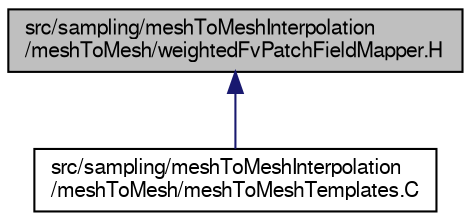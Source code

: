 digraph "src/sampling/meshToMeshInterpolation/meshToMesh/weightedFvPatchFieldMapper.H"
{
  bgcolor="transparent";
  edge [fontname="FreeSans",fontsize="10",labelfontname="FreeSans",labelfontsize="10"];
  node [fontname="FreeSans",fontsize="10",shape=record];
  Node101 [label="src/sampling/meshToMeshInterpolation\l/meshToMesh/weightedFvPatchFieldMapper.H",height=0.2,width=0.4,color="black", fillcolor="grey75", style="filled", fontcolor="black"];
  Node101 -> Node102 [dir="back",color="midnightblue",fontsize="10",style="solid",fontname="FreeSans"];
  Node102 [label="src/sampling/meshToMeshInterpolation\l/meshToMesh/meshToMeshTemplates.C",height=0.2,width=0.4,color="black",URL="$a14564.html"];
}
